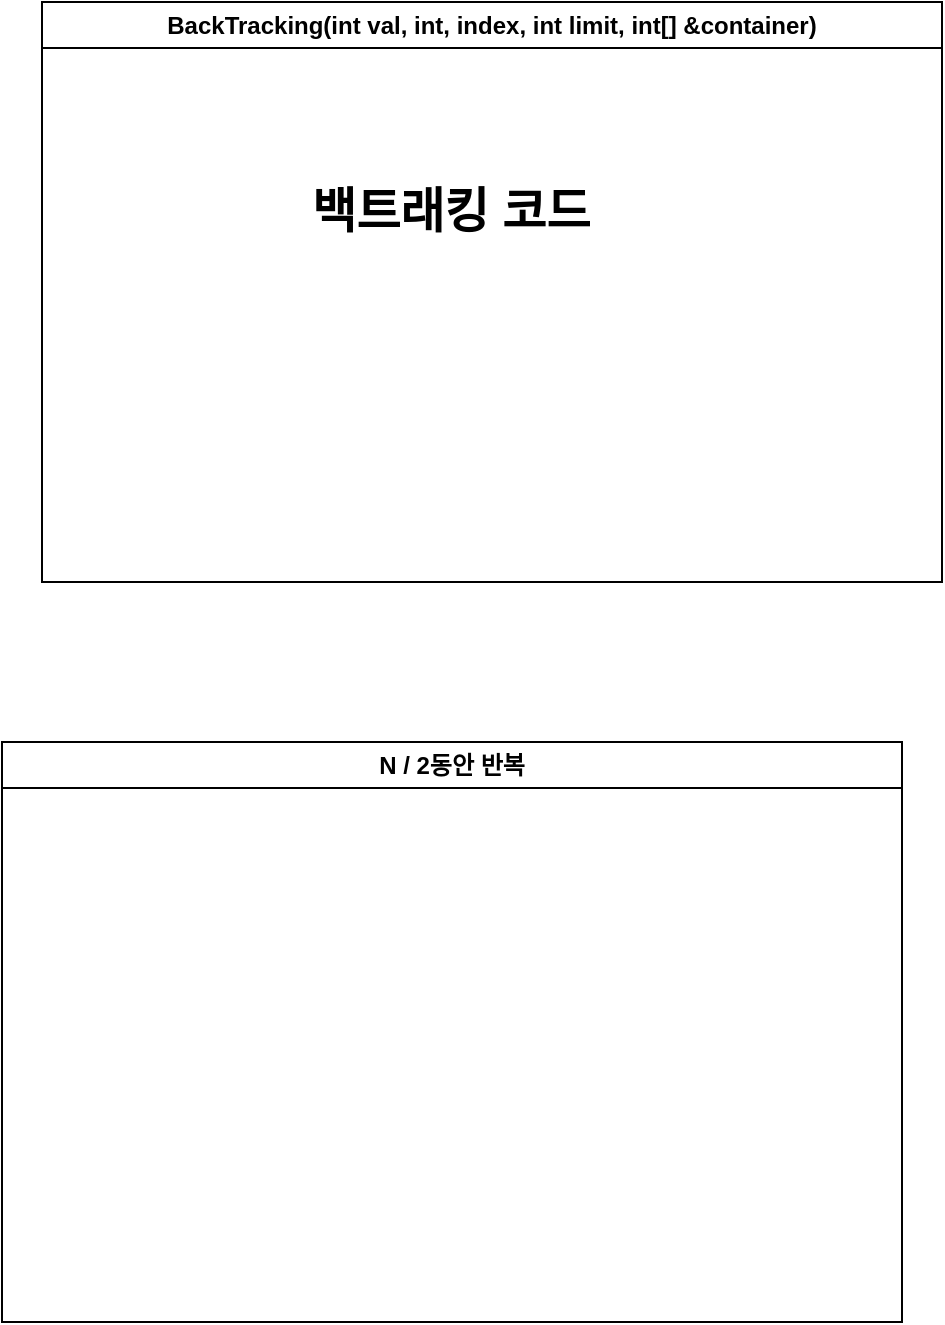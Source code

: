 <mxfile version="22.1.16" type="device">
  <diagram name="페이지-1" id="bSyX6AP_AvFDKyPmUHOx">
    <mxGraphModel dx="1242" dy="751" grid="1" gridSize="10" guides="1" tooltips="1" connect="1" arrows="1" fold="1" page="1" pageScale="1" pageWidth="827" pageHeight="1169" math="0" shadow="0">
      <root>
        <mxCell id="0" />
        <mxCell id="1" parent="0" />
        <mxCell id="C-H-yYpJ3sPRFyArDiIb-2" value="N / 2동안 반복" style="swimlane;whiteSpace=wrap;html=1;" vertex="1" parent="1">
          <mxGeometry x="240" y="410" width="450" height="290" as="geometry" />
        </mxCell>
        <mxCell id="C-H-yYpJ3sPRFyArDiIb-3" value="BackTracking(int val, int, index, int limit, int[] &amp;amp;container)" style="swimlane;whiteSpace=wrap;html=1;" vertex="1" parent="1">
          <mxGeometry x="260" y="40" width="450" height="290" as="geometry" />
        </mxCell>
        <mxCell id="C-H-yYpJ3sPRFyArDiIb-4" value="&lt;h1&gt;백트래킹 코드&lt;/h1&gt;" style="text;html=1;strokeColor=none;fillColor=none;spacing=5;spacingTop=-20;whiteSpace=wrap;overflow=hidden;rounded=0;" vertex="1" parent="C-H-yYpJ3sPRFyArDiIb-3">
          <mxGeometry x="130" y="85" width="190" height="120" as="geometry" />
        </mxCell>
      </root>
    </mxGraphModel>
  </diagram>
</mxfile>
